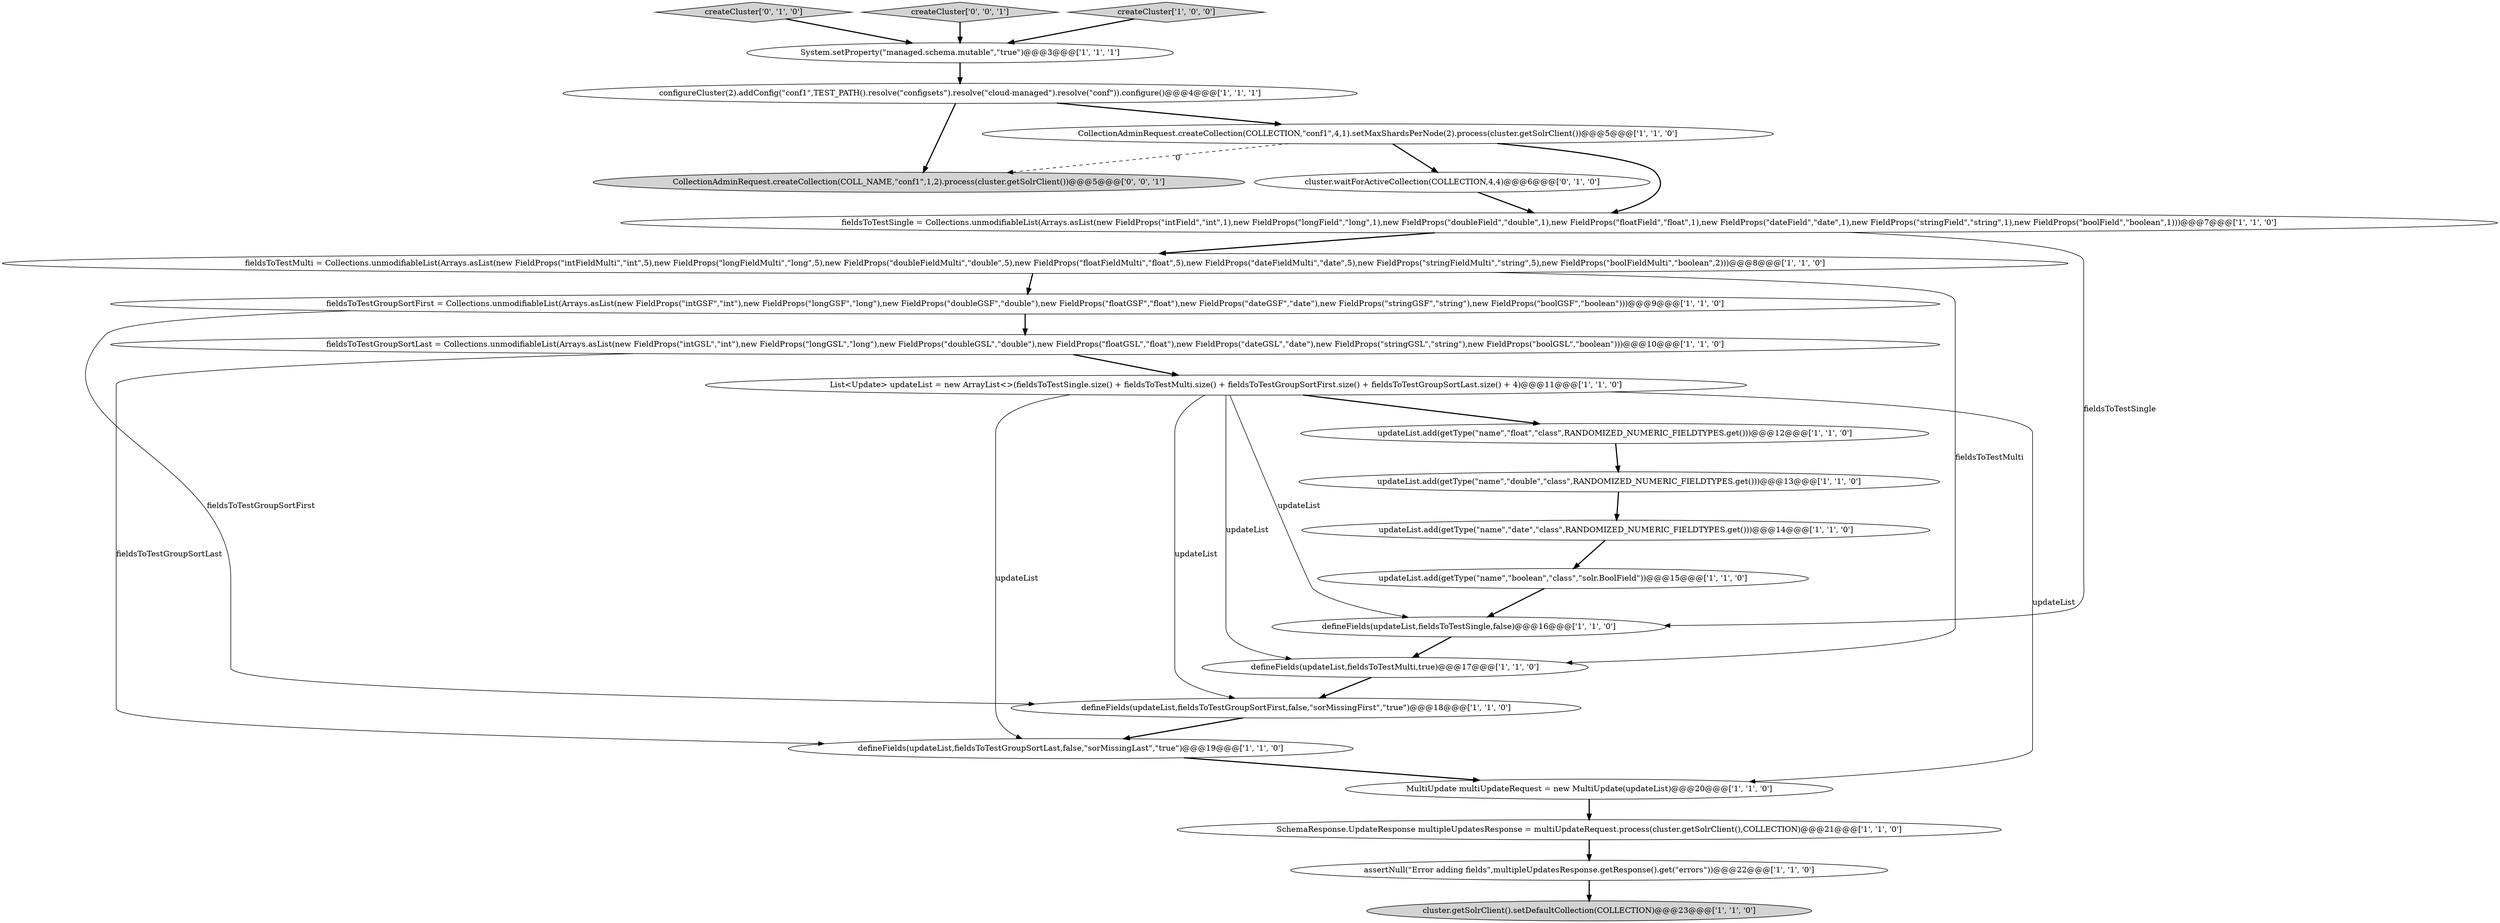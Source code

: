 digraph {
1 [style = filled, label = "fieldsToTestSingle = Collections.unmodifiableList(Arrays.asList(new FieldProps(\"intField\",\"int\",1),new FieldProps(\"longField\",\"long\",1),new FieldProps(\"doubleField\",\"double\",1),new FieldProps(\"floatField\",\"float\",1),new FieldProps(\"dateField\",\"date\",1),new FieldProps(\"stringField\",\"string\",1),new FieldProps(\"boolField\",\"boolean\",1)))@@@7@@@['1', '1', '0']", fillcolor = white, shape = ellipse image = "AAA0AAABBB1BBB"];
0 [style = filled, label = "defineFields(updateList,fieldsToTestMulti,true)@@@17@@@['1', '1', '0']", fillcolor = white, shape = ellipse image = "AAA0AAABBB1BBB"];
22 [style = filled, label = "createCluster['0', '1', '0']", fillcolor = lightgray, shape = diamond image = "AAA0AAABBB2BBB"];
8 [style = filled, label = "defineFields(updateList,fieldsToTestGroupSortFirst,false,\"sorMissingFirst\",\"true\")@@@18@@@['1', '1', '0']", fillcolor = white, shape = ellipse image = "AAA0AAABBB1BBB"];
7 [style = filled, label = "fieldsToTestGroupSortFirst = Collections.unmodifiableList(Arrays.asList(new FieldProps(\"intGSF\",\"int\"),new FieldProps(\"longGSF\",\"long\"),new FieldProps(\"doubleGSF\",\"double\"),new FieldProps(\"floatGSF\",\"float\"),new FieldProps(\"dateGSF\",\"date\"),new FieldProps(\"stringGSF\",\"string\"),new FieldProps(\"boolGSF\",\"boolean\")))@@@9@@@['1', '1', '0']", fillcolor = white, shape = ellipse image = "AAA0AAABBB1BBB"];
21 [style = filled, label = "cluster.waitForActiveCollection(COLLECTION,4,4)@@@6@@@['0', '1', '0']", fillcolor = white, shape = ellipse image = "AAA1AAABBB2BBB"];
9 [style = filled, label = "updateList.add(getType(\"name\",\"float\",\"class\",RANDOMIZED_NUMERIC_FIELDTYPES.get()))@@@12@@@['1', '1', '0']", fillcolor = white, shape = ellipse image = "AAA0AAABBB1BBB"];
6 [style = filled, label = "cluster.getSolrClient().setDefaultCollection(COLLECTION)@@@23@@@['1', '1', '0']", fillcolor = lightgray, shape = ellipse image = "AAA0AAABBB1BBB"];
11 [style = filled, label = "updateList.add(getType(\"name\",\"double\",\"class\",RANDOMIZED_NUMERIC_FIELDTYPES.get()))@@@13@@@['1', '1', '0']", fillcolor = white, shape = ellipse image = "AAA0AAABBB1BBB"];
19 [style = filled, label = "fieldsToTestMulti = Collections.unmodifiableList(Arrays.asList(new FieldProps(\"intFieldMulti\",\"int\",5),new FieldProps(\"longFieldMulti\",\"long\",5),new FieldProps(\"doubleFieldMulti\",\"double\",5),new FieldProps(\"floatFieldMulti\",\"float\",5),new FieldProps(\"dateFieldMulti\",\"date\",5),new FieldProps(\"stringFieldMulti\",\"string\",5),new FieldProps(\"boolFieldMulti\",\"boolean\",2)))@@@8@@@['1', '1', '0']", fillcolor = white, shape = ellipse image = "AAA0AAABBB1BBB"];
14 [style = filled, label = "System.setProperty(\"managed.schema.mutable\",\"true\")@@@3@@@['1', '1', '1']", fillcolor = white, shape = ellipse image = "AAA0AAABBB1BBB"];
23 [style = filled, label = "createCluster['0', '0', '1']", fillcolor = lightgray, shape = diamond image = "AAA0AAABBB3BBB"];
4 [style = filled, label = "fieldsToTestGroupSortLast = Collections.unmodifiableList(Arrays.asList(new FieldProps(\"intGSL\",\"int\"),new FieldProps(\"longGSL\",\"long\"),new FieldProps(\"doubleGSL\",\"double\"),new FieldProps(\"floatGSL\",\"float\"),new FieldProps(\"dateGSL\",\"date\"),new FieldProps(\"stringGSL\",\"string\"),new FieldProps(\"boolGSL\",\"boolean\")))@@@10@@@['1', '1', '0']", fillcolor = white, shape = ellipse image = "AAA0AAABBB1BBB"];
12 [style = filled, label = "List<Update> updateList = new ArrayList<>(fieldsToTestSingle.size() + fieldsToTestMulti.size() + fieldsToTestGroupSortFirst.size() + fieldsToTestGroupSortLast.size() + 4)@@@11@@@['1', '1', '0']", fillcolor = white, shape = ellipse image = "AAA0AAABBB1BBB"];
18 [style = filled, label = "defineFields(updateList,fieldsToTestSingle,false)@@@16@@@['1', '1', '0']", fillcolor = white, shape = ellipse image = "AAA0AAABBB1BBB"];
3 [style = filled, label = "MultiUpdate multiUpdateRequest = new MultiUpdate(updateList)@@@20@@@['1', '1', '0']", fillcolor = white, shape = ellipse image = "AAA0AAABBB1BBB"];
10 [style = filled, label = "CollectionAdminRequest.createCollection(COLLECTION,\"conf1\",4,1).setMaxShardsPerNode(2).process(cluster.getSolrClient())@@@5@@@['1', '1', '0']", fillcolor = white, shape = ellipse image = "AAA0AAABBB1BBB"];
5 [style = filled, label = "SchemaResponse.UpdateResponse multipleUpdatesResponse = multiUpdateRequest.process(cluster.getSolrClient(),COLLECTION)@@@21@@@['1', '1', '0']", fillcolor = white, shape = ellipse image = "AAA0AAABBB1BBB"];
13 [style = filled, label = "assertNull(\"Error adding fields\",multipleUpdatesResponse.getResponse().get(\"errors\"))@@@22@@@['1', '1', '0']", fillcolor = white, shape = ellipse image = "AAA0AAABBB1BBB"];
15 [style = filled, label = "createCluster['1', '0', '0']", fillcolor = lightgray, shape = diamond image = "AAA0AAABBB1BBB"];
24 [style = filled, label = "CollectionAdminRequest.createCollection(COLL_NAME,\"conf1\",1,2).process(cluster.getSolrClient())@@@5@@@['0', '0', '1']", fillcolor = lightgray, shape = ellipse image = "AAA0AAABBB3BBB"];
16 [style = filled, label = "defineFields(updateList,fieldsToTestGroupSortLast,false,\"sorMissingLast\",\"true\")@@@19@@@['1', '1', '0']", fillcolor = white, shape = ellipse image = "AAA0AAABBB1BBB"];
2 [style = filled, label = "configureCluster(2).addConfig(\"conf1\",TEST_PATH().resolve(\"configsets\").resolve(\"cloud-managed\").resolve(\"conf\")).configure()@@@4@@@['1', '1', '1']", fillcolor = white, shape = ellipse image = "AAA0AAABBB1BBB"];
17 [style = filled, label = "updateList.add(getType(\"name\",\"boolean\",\"class\",\"solr.BoolField\"))@@@15@@@['1', '1', '0']", fillcolor = white, shape = ellipse image = "AAA0AAABBB1BBB"];
20 [style = filled, label = "updateList.add(getType(\"name\",\"date\",\"class\",RANDOMIZED_NUMERIC_FIELDTYPES.get()))@@@14@@@['1', '1', '0']", fillcolor = white, shape = ellipse image = "AAA0AAABBB1BBB"];
8->16 [style = bold, label=""];
10->21 [style = bold, label=""];
12->16 [style = solid, label="updateList"];
9->11 [style = bold, label=""];
11->20 [style = bold, label=""];
13->6 [style = bold, label=""];
12->8 [style = solid, label="updateList"];
2->10 [style = bold, label=""];
0->8 [style = bold, label=""];
7->8 [style = solid, label="fieldsToTestGroupSortFirst"];
3->5 [style = bold, label=""];
5->13 [style = bold, label=""];
12->9 [style = bold, label=""];
10->1 [style = bold, label=""];
10->24 [style = dashed, label="0"];
1->18 [style = solid, label="fieldsToTestSingle"];
15->14 [style = bold, label=""];
7->4 [style = bold, label=""];
16->3 [style = bold, label=""];
22->14 [style = bold, label=""];
12->18 [style = solid, label="updateList"];
4->12 [style = bold, label=""];
1->19 [style = bold, label=""];
23->14 [style = bold, label=""];
14->2 [style = bold, label=""];
20->17 [style = bold, label=""];
2->24 [style = bold, label=""];
21->1 [style = bold, label=""];
19->7 [style = bold, label=""];
4->16 [style = solid, label="fieldsToTestGroupSortLast"];
12->3 [style = solid, label="updateList"];
19->0 [style = solid, label="fieldsToTestMulti"];
12->0 [style = solid, label="updateList"];
18->0 [style = bold, label=""];
17->18 [style = bold, label=""];
}

